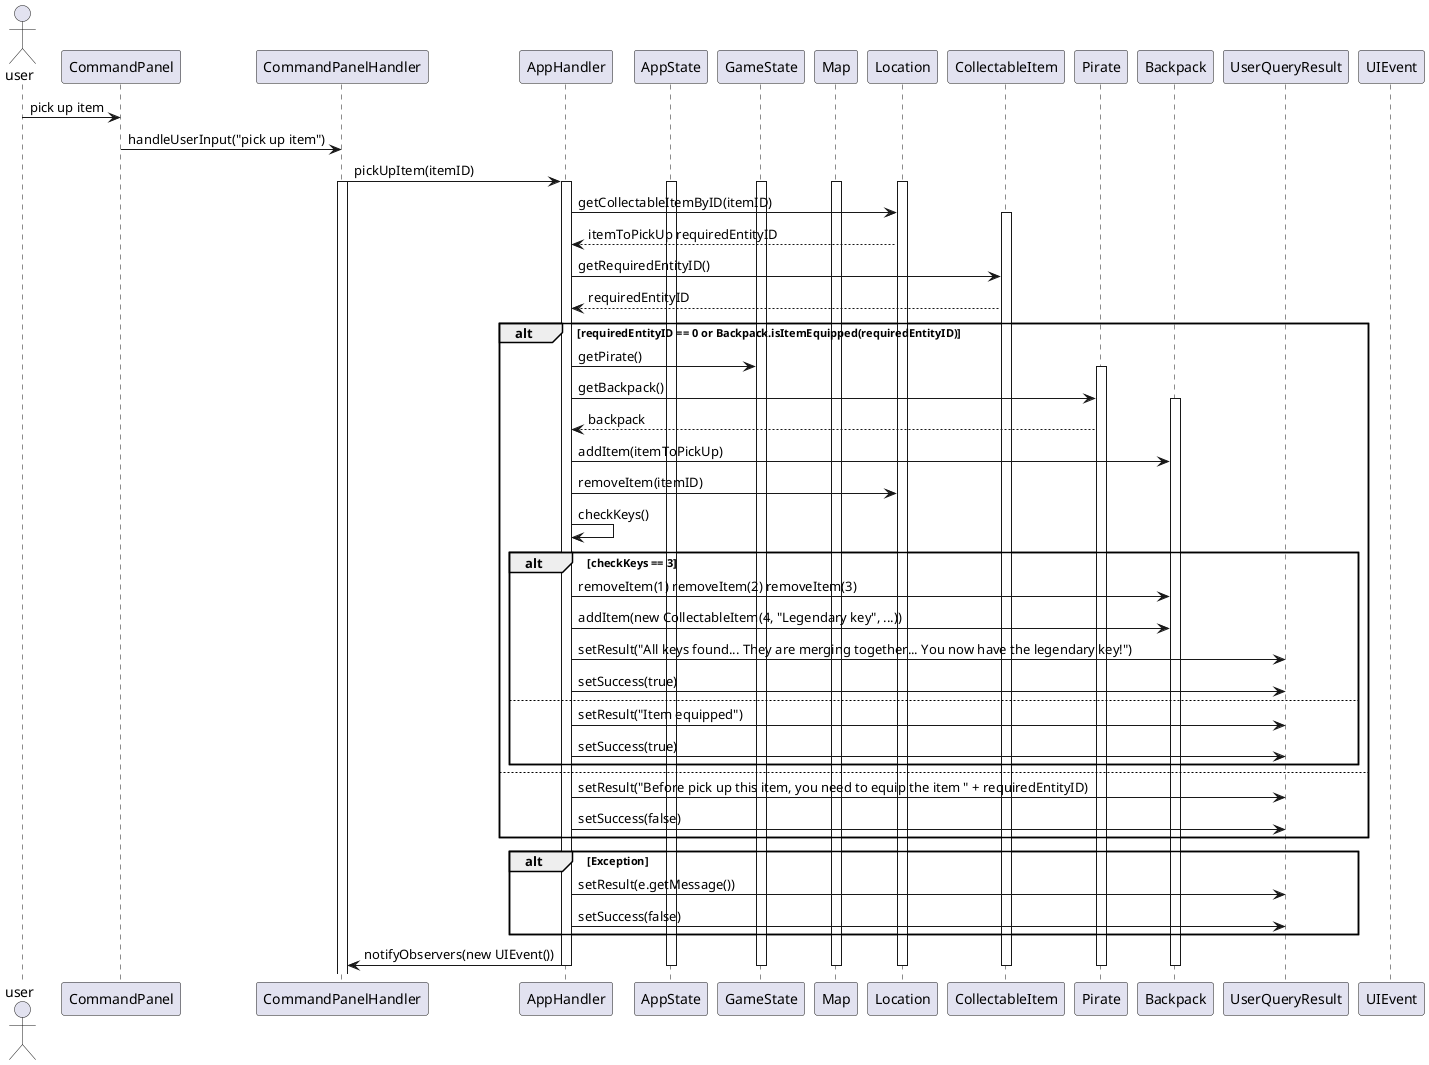 @startuml
actor user

participant CommandPanel
participant CommandPanelHandler
participant AppHandler
participant AppState
participant GameState
participant Map
participant Location
participant CollectableItem
participant Pirate
participant Backpack
participant UserQueryResult
participant UIEvent

user -> CommandPanel : pick up item
CommandPanel -> CommandPanelHandler : handleUserInput("pick up item")
CommandPanelHandler -> AppHandler : pickUpItem(itemID)
activate CommandPanelHandler

activate AppHandler
'AppHandler -> AppState : getInstance()
activate AppState
'AppHandler -> AppState : getGameState()
activate GameState
'AppState --> AppHandler : gameState

'AppHandler -> GameState : getMap()
activate Map
'GameState --> AppHandler : map

'AppHandler -> Map : getLocationById(getPirateLocationID())
activate Location
'Map --> AppHandler : currentLocation

AppHandler -> Location : getCollectableItemByID(itemID)
activate CollectableItem
Location --> AppHandler : itemToPickUp requiredEntityID

AppHandler -> CollectableItem : getRequiredEntityID()
CollectableItem --> AppHandler : requiredEntityID

alt requiredEntityID == 0 or Backpack.isItemEquipped(requiredEntityID)
    AppHandler -> GameState : getPirate()
    activate Pirate
    'GameState --> AppHandler : pirate

    AppHandler -> Pirate : getBackpack()
    activate Backpack
    Pirate --> AppHandler : backpack

    AppHandler -> Backpack : addItem(itemToPickUp)
    AppHandler -> Location : removeItem(itemID)

    AppHandler -> AppHandler : checkKeys()


    alt checkKeys == 3
        AppHandler -> Backpack : removeItem(1) removeItem(2) removeItem(3)

        AppHandler -> Backpack : addItem(new CollectableItem(4, "Legendary key", ...))
        AppHandler -> UserQueryResult : setResult("All keys found... They are merging together... You now have the legendary key!")
        AppHandler -> UserQueryResult : setSuccess(true)
    else
        AppHandler -> UserQueryResult : setResult("Item equipped")
        AppHandler -> UserQueryResult : setSuccess(true)
    end
else
    AppHandler -> UserQueryResult : setResult("Before pick up this item, you need to equip the item " + requiredEntityID)
    AppHandler -> UserQueryResult : setSuccess(false)
end


alt Exception
    AppHandler -> UserQueryResult : setResult(e.getMessage())
    AppHandler -> UserQueryResult : setSuccess(false)
end



AppHandler -> CommandPanelHandler : notifyObservers(new UIEvent())

deactivate AppHandler
deactivate AppState
deactivate GameState
deactivate Map
deactivate Location
deactivate CollectableItem
deactivate Pirate
deactivate Backpack
deactivate UserQueryResult
@enduml

